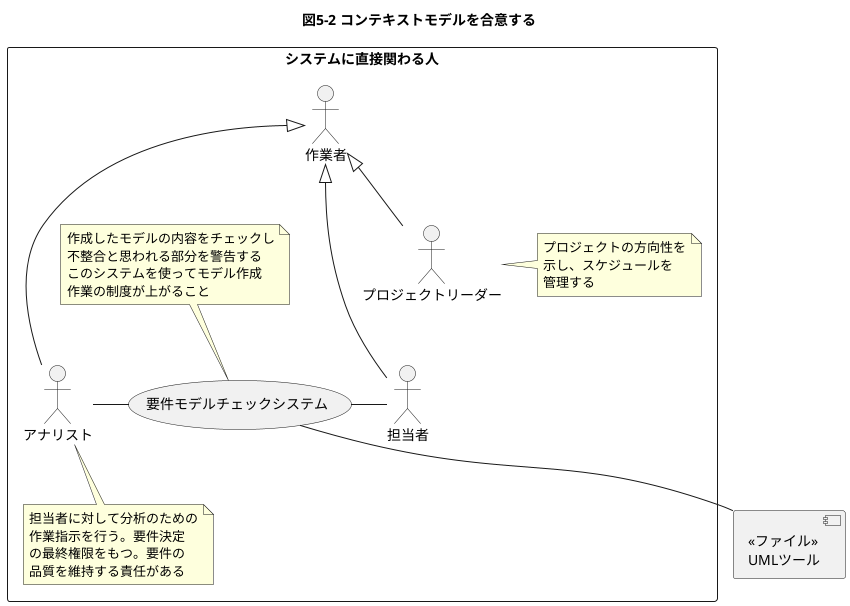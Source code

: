 @startuml
title 図5-2 コンテキストモデルを合意する
rectangle システムに直接関わる人 {
    actor 作業者 as A1
    actor アナリスト as A2
    note bottom: 担当者に対して分析のための\n作業指示を行う。要件決定\nの最終権限をもつ。要件の\n品質を維持する責任がある
    actor プロジェクトリーダー as A3
    note right: プロジェクトの方向性を\n示し、スケジュールを\n管理する
    actor 担当者 as A4
    usecase 要件モデルチェックシステム as U1
    note top: 作成したモデルの内容をチェックし\n不整合と思われる部分を警告する\nこのシステムを使ってモデル作成\n作業の制度が上がること
}
component "<<ファイル>>\nUMLツール" as C1
A1 <|--- A2
A1 <|-- A3
A1 <|--- A4
A2 -right- U1
U1 -right- A4
U1 -- C1
@enduml
